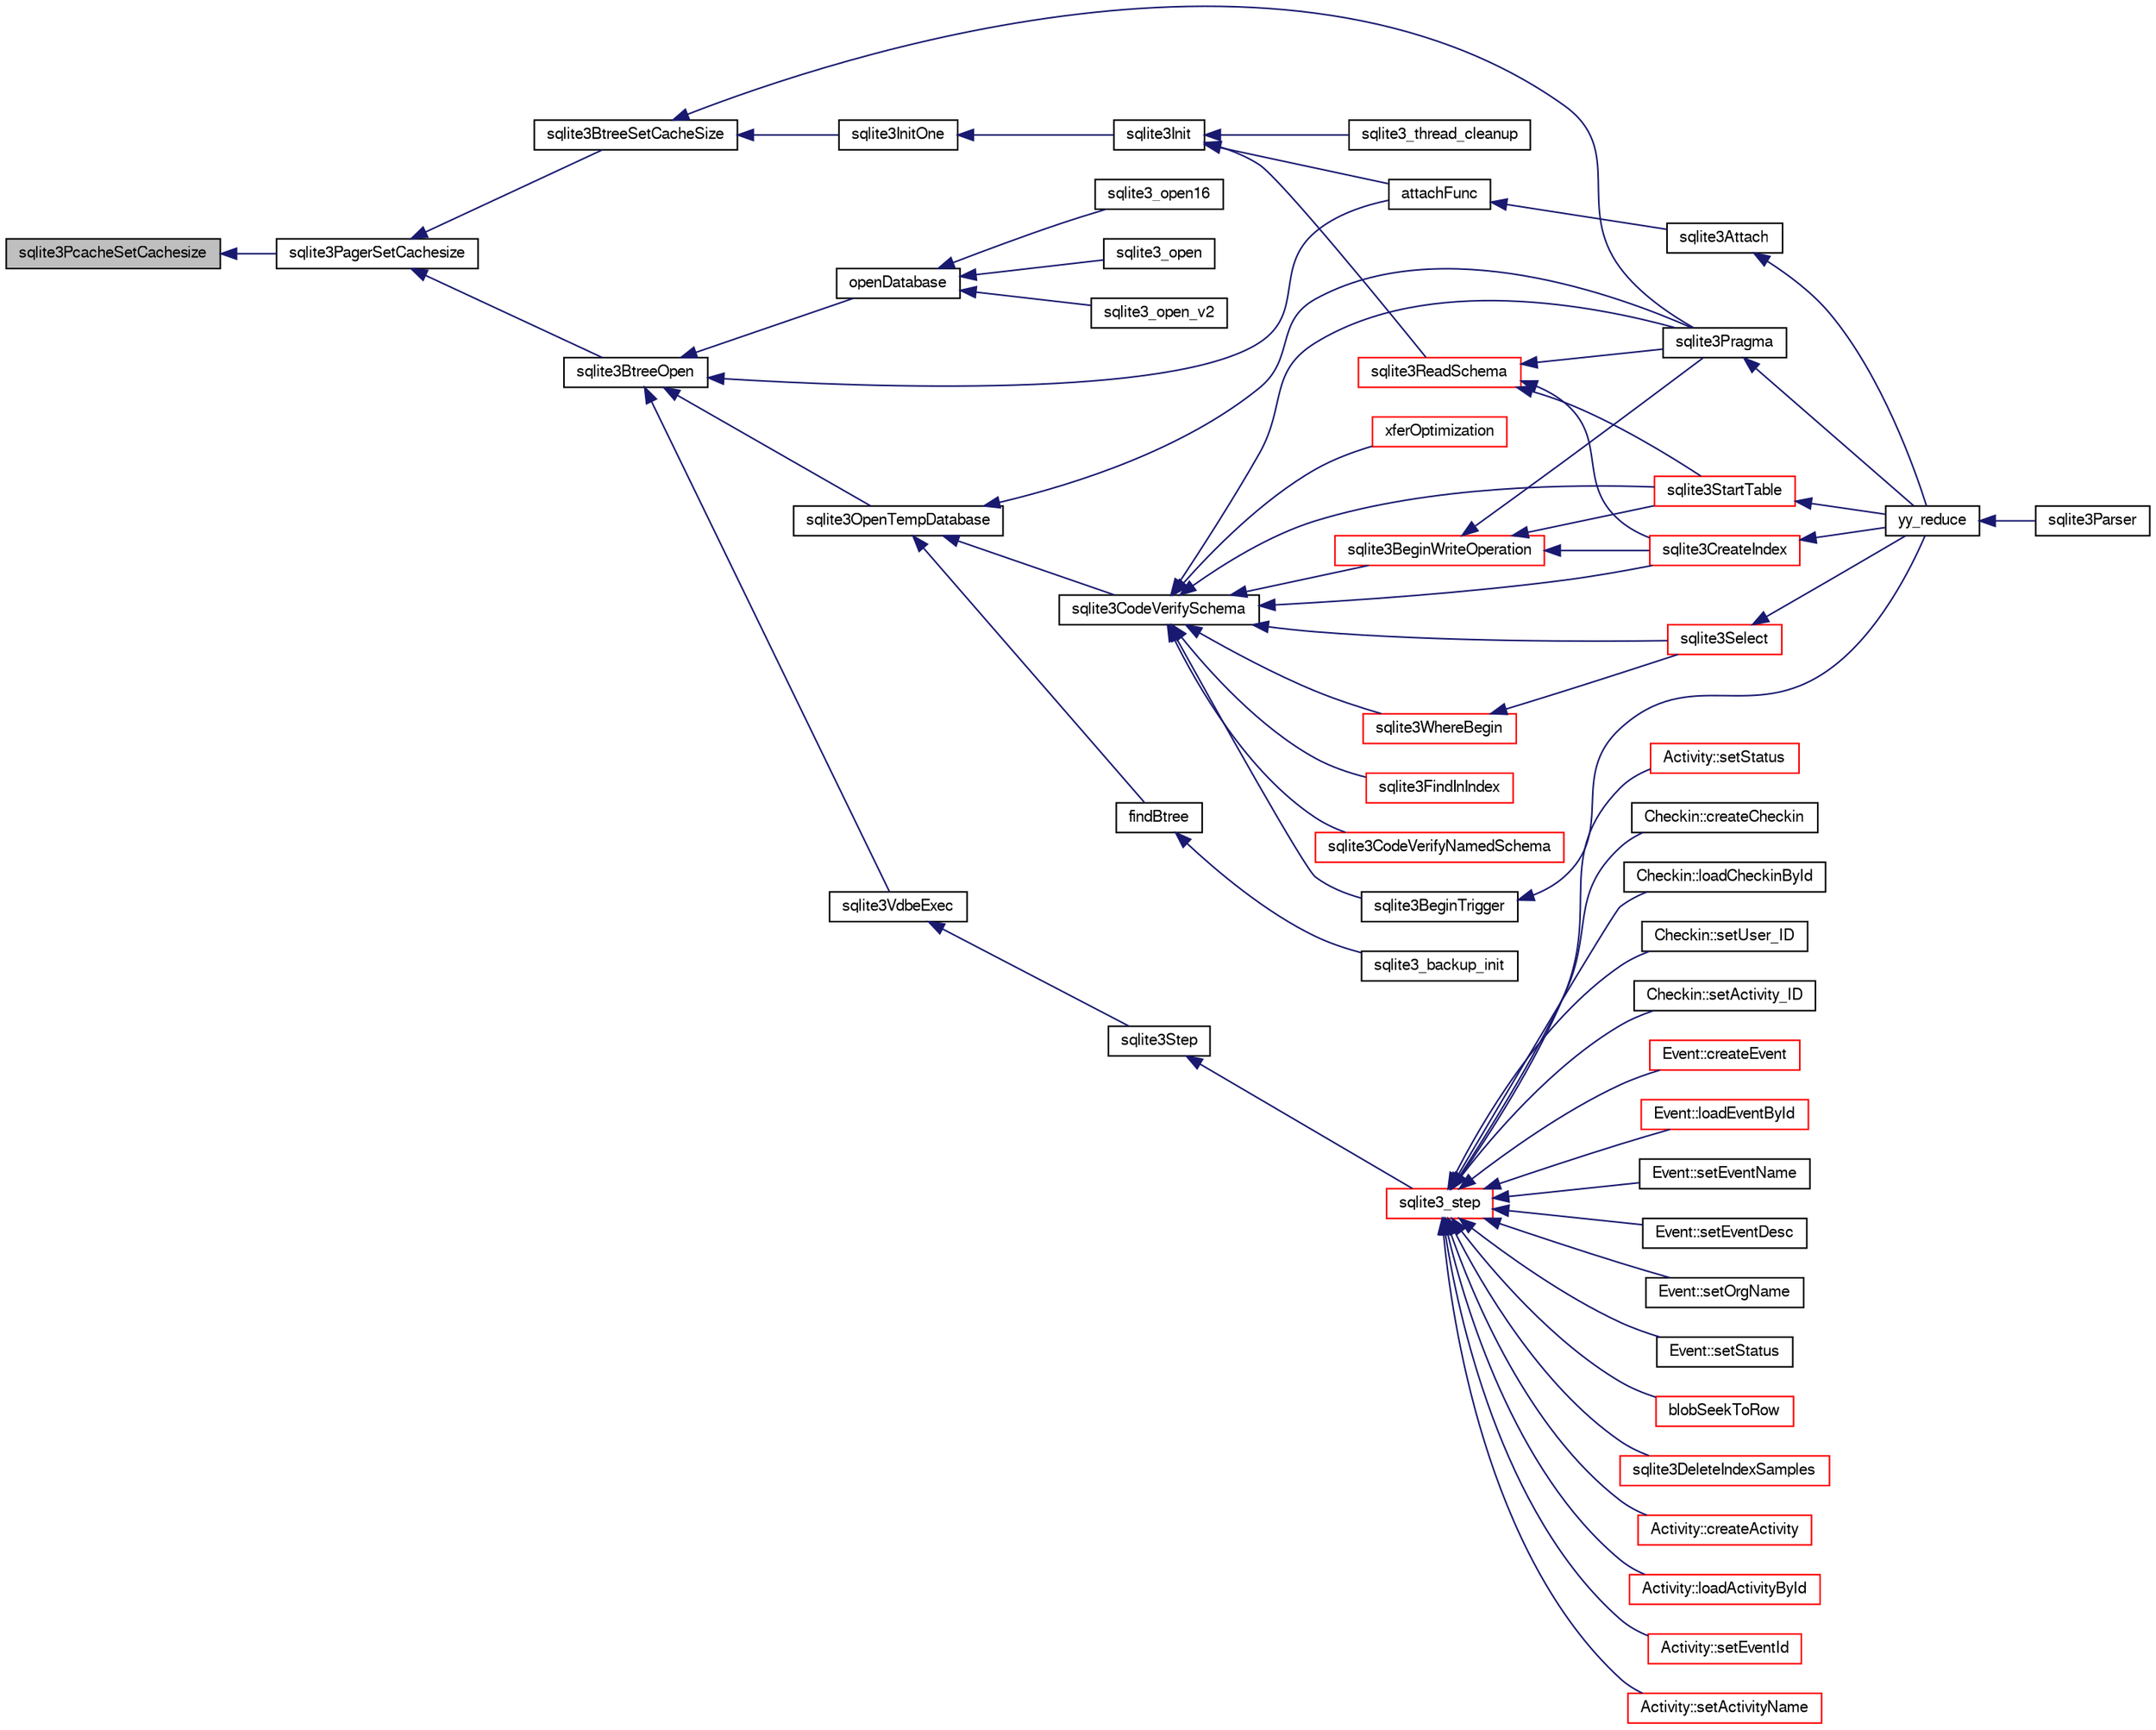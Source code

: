 digraph "sqlite3PcacheSetCachesize"
{
  edge [fontname="FreeSans",fontsize="10",labelfontname="FreeSans",labelfontsize="10"];
  node [fontname="FreeSans",fontsize="10",shape=record];
  rankdir="LR";
  Node658005 [label="sqlite3PcacheSetCachesize",height=0.2,width=0.4,color="black", fillcolor="grey75", style="filled", fontcolor="black"];
  Node658005 -> Node658006 [dir="back",color="midnightblue",fontsize="10",style="solid",fontname="FreeSans"];
  Node658006 [label="sqlite3PagerSetCachesize",height=0.2,width=0.4,color="black", fillcolor="white", style="filled",URL="$sqlite3_8c.html#a0c65ddf2e31ecae395a51f4cdb3ce7bb"];
  Node658006 -> Node658007 [dir="back",color="midnightblue",fontsize="10",style="solid",fontname="FreeSans"];
  Node658007 [label="sqlite3BtreeOpen",height=0.2,width=0.4,color="black", fillcolor="white", style="filled",URL="$sqlite3_8c.html#a13dcb44dc34af6ce9d38de9c5aa975f9"];
  Node658007 -> Node658008 [dir="back",color="midnightblue",fontsize="10",style="solid",fontname="FreeSans"];
  Node658008 [label="sqlite3VdbeExec",height=0.2,width=0.4,color="black", fillcolor="white", style="filled",URL="$sqlite3_8c.html#a8ce40a614bdc56719c4d642b1e4dfb21"];
  Node658008 -> Node658009 [dir="back",color="midnightblue",fontsize="10",style="solid",fontname="FreeSans"];
  Node658009 [label="sqlite3Step",height=0.2,width=0.4,color="black", fillcolor="white", style="filled",URL="$sqlite3_8c.html#a3f2872e873e2758a4beedad1d5113554"];
  Node658009 -> Node658010 [dir="back",color="midnightblue",fontsize="10",style="solid",fontname="FreeSans"];
  Node658010 [label="sqlite3_step",height=0.2,width=0.4,color="red", fillcolor="white", style="filled",URL="$sqlite3_8h.html#ac1e491ce36b7471eb28387f7d3c74334"];
  Node658010 -> Node658011 [dir="back",color="midnightblue",fontsize="10",style="solid",fontname="FreeSans"];
  Node658011 [label="Activity::createActivity",height=0.2,width=0.4,color="red", fillcolor="white", style="filled",URL="$classActivity.html#a813cc5e52c14ab49b39014c134e3425b"];
  Node658010 -> Node658014 [dir="back",color="midnightblue",fontsize="10",style="solid",fontname="FreeSans"];
  Node658014 [label="Activity::loadActivityById",height=0.2,width=0.4,color="red", fillcolor="white", style="filled",URL="$classActivity.html#abe4ffb4f08a47212ebf9013259d9e7fd"];
  Node658010 -> Node658016 [dir="back",color="midnightblue",fontsize="10",style="solid",fontname="FreeSans"];
  Node658016 [label="Activity::setEventId",height=0.2,width=0.4,color="red", fillcolor="white", style="filled",URL="$classActivity.html#adb1d0fd0d08f473e068f0a4086bfa9ca"];
  Node658010 -> Node658017 [dir="back",color="midnightblue",fontsize="10",style="solid",fontname="FreeSans"];
  Node658017 [label="Activity::setActivityName",height=0.2,width=0.4,color="red", fillcolor="white", style="filled",URL="$classActivity.html#a62dc3737b33915a36086f9dd26d16a81"];
  Node658010 -> Node658018 [dir="back",color="midnightblue",fontsize="10",style="solid",fontname="FreeSans"];
  Node658018 [label="Activity::setStatus",height=0.2,width=0.4,color="red", fillcolor="white", style="filled",URL="$classActivity.html#af618135a7738f4d2a7ee147a8ef912ea"];
  Node658010 -> Node658019 [dir="back",color="midnightblue",fontsize="10",style="solid",fontname="FreeSans"];
  Node658019 [label="Checkin::createCheckin",height=0.2,width=0.4,color="black", fillcolor="white", style="filled",URL="$classCheckin.html#a4e40acdf7fff0e607f6de4f24f3a163c"];
  Node658010 -> Node658020 [dir="back",color="midnightblue",fontsize="10",style="solid",fontname="FreeSans"];
  Node658020 [label="Checkin::loadCheckinById",height=0.2,width=0.4,color="black", fillcolor="white", style="filled",URL="$classCheckin.html#a3461f70ea6c68475225f2a07f78a21e0"];
  Node658010 -> Node658021 [dir="back",color="midnightblue",fontsize="10",style="solid",fontname="FreeSans"];
  Node658021 [label="Checkin::setUser_ID",height=0.2,width=0.4,color="black", fillcolor="white", style="filled",URL="$classCheckin.html#a76ab640f4f912876dbebf183db5359c6"];
  Node658010 -> Node658022 [dir="back",color="midnightblue",fontsize="10",style="solid",fontname="FreeSans"];
  Node658022 [label="Checkin::setActivity_ID",height=0.2,width=0.4,color="black", fillcolor="white", style="filled",URL="$classCheckin.html#ab2ff3ec2604ec73a42af25874a00b232"];
  Node658010 -> Node658023 [dir="back",color="midnightblue",fontsize="10",style="solid",fontname="FreeSans"];
  Node658023 [label="Event::createEvent",height=0.2,width=0.4,color="red", fillcolor="white", style="filled",URL="$classEvent.html#a77adb9f4a46ffb32c2d931f0691f5903"];
  Node658010 -> Node658024 [dir="back",color="midnightblue",fontsize="10",style="solid",fontname="FreeSans"];
  Node658024 [label="Event::loadEventById",height=0.2,width=0.4,color="red", fillcolor="white", style="filled",URL="$classEvent.html#afa66cea33f722dbeecb69cc98fdea055"];
  Node658010 -> Node658025 [dir="back",color="midnightblue",fontsize="10",style="solid",fontname="FreeSans"];
  Node658025 [label="Event::setEventName",height=0.2,width=0.4,color="black", fillcolor="white", style="filled",URL="$classEvent.html#a10596b6ca077df05184e30d62b08729d"];
  Node658010 -> Node658026 [dir="back",color="midnightblue",fontsize="10",style="solid",fontname="FreeSans"];
  Node658026 [label="Event::setEventDesc",height=0.2,width=0.4,color="black", fillcolor="white", style="filled",URL="$classEvent.html#ae36b8377dcae792f1c5c4726024c981b"];
  Node658010 -> Node658027 [dir="back",color="midnightblue",fontsize="10",style="solid",fontname="FreeSans"];
  Node658027 [label="Event::setOrgName",height=0.2,width=0.4,color="black", fillcolor="white", style="filled",URL="$classEvent.html#a19aac0f776bd764563a54977656cf680"];
  Node658010 -> Node658028 [dir="back",color="midnightblue",fontsize="10",style="solid",fontname="FreeSans"];
  Node658028 [label="Event::setStatus",height=0.2,width=0.4,color="black", fillcolor="white", style="filled",URL="$classEvent.html#ab0a6b9285af0f4172eb841e2b80f8972"];
  Node658010 -> Node658029 [dir="back",color="midnightblue",fontsize="10",style="solid",fontname="FreeSans"];
  Node658029 [label="blobSeekToRow",height=0.2,width=0.4,color="red", fillcolor="white", style="filled",URL="$sqlite3_8c.html#afff57e13332b98c8a44a7cebe38962ab"];
  Node658010 -> Node658032 [dir="back",color="midnightblue",fontsize="10",style="solid",fontname="FreeSans"];
  Node658032 [label="sqlite3DeleteIndexSamples",height=0.2,width=0.4,color="red", fillcolor="white", style="filled",URL="$sqlite3_8c.html#aaeda0302fbf61397ec009f65bed047ef"];
  Node658007 -> Node658036 [dir="back",color="midnightblue",fontsize="10",style="solid",fontname="FreeSans"];
  Node658036 [label="attachFunc",height=0.2,width=0.4,color="black", fillcolor="white", style="filled",URL="$sqlite3_8c.html#a69cb751a7da501b9a0aa37e0d7c3eaf7"];
  Node658036 -> Node658037 [dir="back",color="midnightblue",fontsize="10",style="solid",fontname="FreeSans"];
  Node658037 [label="sqlite3Attach",height=0.2,width=0.4,color="black", fillcolor="white", style="filled",URL="$sqlite3_8c.html#ae0907fe0b43cc1b4c7e6a16213e8546f"];
  Node658037 -> Node658038 [dir="back",color="midnightblue",fontsize="10",style="solid",fontname="FreeSans"];
  Node658038 [label="yy_reduce",height=0.2,width=0.4,color="black", fillcolor="white", style="filled",URL="$sqlite3_8c.html#a7c419a9b25711c666a9a2449ef377f14"];
  Node658038 -> Node658039 [dir="back",color="midnightblue",fontsize="10",style="solid",fontname="FreeSans"];
  Node658039 [label="sqlite3Parser",height=0.2,width=0.4,color="black", fillcolor="white", style="filled",URL="$sqlite3_8c.html#a0327d71a5fabe0b6a343d78a2602e72a"];
  Node658007 -> Node658269 [dir="back",color="midnightblue",fontsize="10",style="solid",fontname="FreeSans"];
  Node658269 [label="sqlite3OpenTempDatabase",height=0.2,width=0.4,color="black", fillcolor="white", style="filled",URL="$sqlite3_8c.html#aaf3088380b731428b72d3b5777f93755"];
  Node658269 -> Node658213 [dir="back",color="midnightblue",fontsize="10",style="solid",fontname="FreeSans"];
  Node658213 [label="findBtree",height=0.2,width=0.4,color="black", fillcolor="white", style="filled",URL="$sqlite3_8c.html#ab4ee5743b77efd7f8832bf0b9315f973"];
  Node658213 -> Node658214 [dir="back",color="midnightblue",fontsize="10",style="solid",fontname="FreeSans"];
  Node658214 [label="sqlite3_backup_init",height=0.2,width=0.4,color="black", fillcolor="white", style="filled",URL="$sqlite3_8h.html#a9c9aa9e8edeb9910d93148a6621c1097"];
  Node658269 -> Node658270 [dir="back",color="midnightblue",fontsize="10",style="solid",fontname="FreeSans"];
  Node658270 [label="sqlite3CodeVerifySchema",height=0.2,width=0.4,color="black", fillcolor="white", style="filled",URL="$sqlite3_8c.html#ad9d8708d96f8416ec59ebf41c57000f9"];
  Node658270 -> Node658089 [dir="back",color="midnightblue",fontsize="10",style="solid",fontname="FreeSans"];
  Node658089 [label="sqlite3FindInIndex",height=0.2,width=0.4,color="red", fillcolor="white", style="filled",URL="$sqlite3_8c.html#af7d8c56ab0231f44bb5f87b3fafeffb2"];
  Node658270 -> Node658130 [dir="back",color="midnightblue",fontsize="10",style="solid",fontname="FreeSans"];
  Node658130 [label="sqlite3StartTable",height=0.2,width=0.4,color="red", fillcolor="white", style="filled",URL="$sqlite3_8c.html#af49b4395f39d9078a0dda2484c183012"];
  Node658130 -> Node658038 [dir="back",color="midnightblue",fontsize="10",style="solid",fontname="FreeSans"];
  Node658270 -> Node658047 [dir="back",color="midnightblue",fontsize="10",style="solid",fontname="FreeSans"];
  Node658047 [label="sqlite3CreateIndex",height=0.2,width=0.4,color="red", fillcolor="white", style="filled",URL="$sqlite3_8c.html#a8dbe5e590ab6c58a8c45f34f7c81e825"];
  Node658047 -> Node658038 [dir="back",color="midnightblue",fontsize="10",style="solid",fontname="FreeSans"];
  Node658270 -> Node658271 [dir="back",color="midnightblue",fontsize="10",style="solid",fontname="FreeSans"];
  Node658271 [label="sqlite3CodeVerifyNamedSchema",height=0.2,width=0.4,color="red", fillcolor="white", style="filled",URL="$sqlite3_8c.html#a30331e33b8e462cbe3aa83c8bddb8c0e"];
  Node658270 -> Node658272 [dir="back",color="midnightblue",fontsize="10",style="solid",fontname="FreeSans"];
  Node658272 [label="sqlite3BeginWriteOperation",height=0.2,width=0.4,color="red", fillcolor="white", style="filled",URL="$sqlite3_8c.html#a21b1b811bbe305f922244f8913c87f10"];
  Node658272 -> Node658130 [dir="back",color="midnightblue",fontsize="10",style="solid",fontname="FreeSans"];
  Node658272 -> Node658047 [dir="back",color="midnightblue",fontsize="10",style="solid",fontname="FreeSans"];
  Node658272 -> Node658086 [dir="back",color="midnightblue",fontsize="10",style="solid",fontname="FreeSans"];
  Node658086 [label="sqlite3Pragma",height=0.2,width=0.4,color="black", fillcolor="white", style="filled",URL="$sqlite3_8c.html#a111391370f58f8e6a6eca51fd34d62ed"];
  Node658086 -> Node658038 [dir="back",color="midnightblue",fontsize="10",style="solid",fontname="FreeSans"];
  Node658270 -> Node658067 [dir="back",color="midnightblue",fontsize="10",style="solid",fontname="FreeSans"];
  Node658067 [label="xferOptimization",height=0.2,width=0.4,color="red", fillcolor="white", style="filled",URL="$sqlite3_8c.html#ae85c90f7d064fe83f4ed930e708855d2"];
  Node658270 -> Node658086 [dir="back",color="midnightblue",fontsize="10",style="solid",fontname="FreeSans"];
  Node658270 -> Node658087 [dir="back",color="midnightblue",fontsize="10",style="solid",fontname="FreeSans"];
  Node658087 [label="sqlite3Select",height=0.2,width=0.4,color="red", fillcolor="white", style="filled",URL="$sqlite3_8c.html#a2465ee8c956209ba4b272477b7c21a45"];
  Node658087 -> Node658038 [dir="back",color="midnightblue",fontsize="10",style="solid",fontname="FreeSans"];
  Node658270 -> Node658066 [dir="back",color="midnightblue",fontsize="10",style="solid",fontname="FreeSans"];
  Node658066 [label="sqlite3BeginTrigger",height=0.2,width=0.4,color="black", fillcolor="white", style="filled",URL="$sqlite3_8c.html#ac20a731dbd52edec68a09962c7f39a4c"];
  Node658066 -> Node658038 [dir="back",color="midnightblue",fontsize="10",style="solid",fontname="FreeSans"];
  Node658270 -> Node658103 [dir="back",color="midnightblue",fontsize="10",style="solid",fontname="FreeSans"];
  Node658103 [label="sqlite3WhereBegin",height=0.2,width=0.4,color="red", fillcolor="white", style="filled",URL="$sqlite3_8c.html#acad049f5c9a96a8118cffd5e5ce89f7c"];
  Node658103 -> Node658087 [dir="back",color="midnightblue",fontsize="10",style="solid",fontname="FreeSans"];
  Node658269 -> Node658086 [dir="back",color="midnightblue",fontsize="10",style="solid",fontname="FreeSans"];
  Node658007 -> Node658243 [dir="back",color="midnightblue",fontsize="10",style="solid",fontname="FreeSans"];
  Node658243 [label="openDatabase",height=0.2,width=0.4,color="black", fillcolor="white", style="filled",URL="$sqlite3_8c.html#a6a9c3bc3a64234e863413f41db473758"];
  Node658243 -> Node658244 [dir="back",color="midnightblue",fontsize="10",style="solid",fontname="FreeSans"];
  Node658244 [label="sqlite3_open",height=0.2,width=0.4,color="black", fillcolor="white", style="filled",URL="$sqlite3_8h.html#a97ba966ed1acc38409786258268f5f71"];
  Node658243 -> Node658245 [dir="back",color="midnightblue",fontsize="10",style="solid",fontname="FreeSans"];
  Node658245 [label="sqlite3_open_v2",height=0.2,width=0.4,color="black", fillcolor="white", style="filled",URL="$sqlite3_8h.html#a140fe275b6975dc867cea50a65a217c4"];
  Node658243 -> Node658246 [dir="back",color="midnightblue",fontsize="10",style="solid",fontname="FreeSans"];
  Node658246 [label="sqlite3_open16",height=0.2,width=0.4,color="black", fillcolor="white", style="filled",URL="$sqlite3_8h.html#adbc401bb96713f32e553db32f6f3ca33"];
  Node658006 -> Node658274 [dir="back",color="midnightblue",fontsize="10",style="solid",fontname="FreeSans"];
  Node658274 [label="sqlite3BtreeSetCacheSize",height=0.2,width=0.4,color="black", fillcolor="white", style="filled",URL="$sqlite3_8c.html#ac64a997f50ee2fe50f1d2d87aef61364"];
  Node658274 -> Node658086 [dir="back",color="midnightblue",fontsize="10",style="solid",fontname="FreeSans"];
  Node658274 -> Node658034 [dir="back",color="midnightblue",fontsize="10",style="solid",fontname="FreeSans"];
  Node658034 [label="sqlite3InitOne",height=0.2,width=0.4,color="black", fillcolor="white", style="filled",URL="$sqlite3_8c.html#ac4318b25df65269906b0379251fe9b85"];
  Node658034 -> Node658035 [dir="back",color="midnightblue",fontsize="10",style="solid",fontname="FreeSans"];
  Node658035 [label="sqlite3Init",height=0.2,width=0.4,color="black", fillcolor="white", style="filled",URL="$sqlite3_8c.html#aed74e3dc765631a833f522f425ff5a48"];
  Node658035 -> Node658036 [dir="back",color="midnightblue",fontsize="10",style="solid",fontname="FreeSans"];
  Node658035 -> Node658040 [dir="back",color="midnightblue",fontsize="10",style="solid",fontname="FreeSans"];
  Node658040 [label="sqlite3ReadSchema",height=0.2,width=0.4,color="red", fillcolor="white", style="filled",URL="$sqlite3_8c.html#ac41a97f30334f7d35b2b5713097eca90"];
  Node658040 -> Node658130 [dir="back",color="midnightblue",fontsize="10",style="solid",fontname="FreeSans"];
  Node658040 -> Node658047 [dir="back",color="midnightblue",fontsize="10",style="solid",fontname="FreeSans"];
  Node658040 -> Node658086 [dir="back",color="midnightblue",fontsize="10",style="solid",fontname="FreeSans"];
  Node658035 -> Node658134 [dir="back",color="midnightblue",fontsize="10",style="solid",fontname="FreeSans"];
  Node658134 [label="sqlite3_thread_cleanup",height=0.2,width=0.4,color="black", fillcolor="white", style="filled",URL="$sqlite3_8h.html#a34980c829db84f02e1a1599063469f06"];
}
